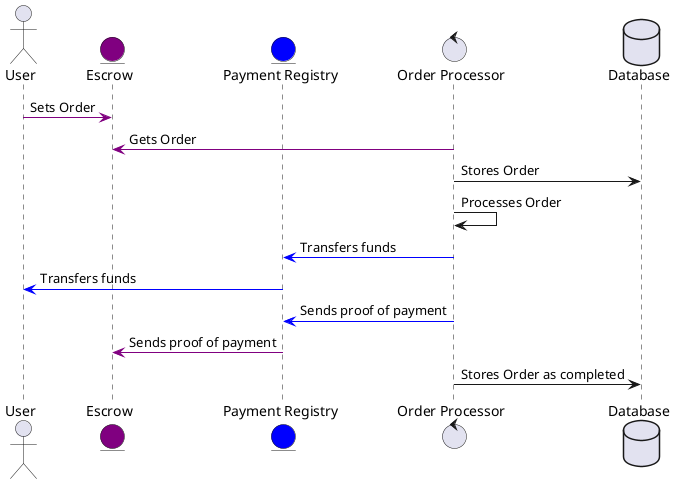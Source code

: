 @startuml
actor User as U
entity Escrow as E #purple
entity "Payment Registry" as PR #blue
control "Order Processor" as OP
database Database

U -[#purple]> E : Sets Order
OP -[#purple]> E : Gets Order
OP -> Database : Stores Order
OP -> OP : Processes Order
OP -[#blue]> PR : Transfers funds
PR -[#blue]> U: Transfers funds
OP -[#blue]> PR : Sends proof of payment
PR -[#purple]> E : Sends proof of payment
OP -> Database : Stores Order as completed


@enduml
